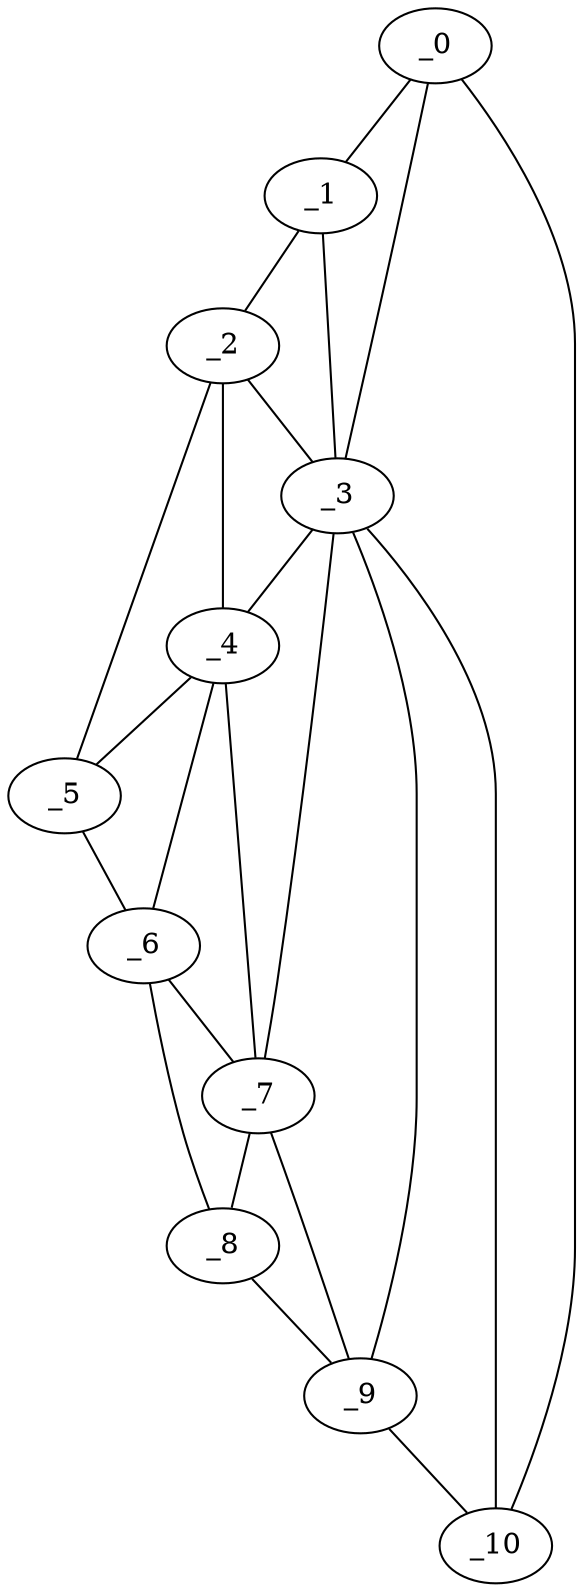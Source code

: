 graph "obj85__90.gxl" {
	_0	 [x=5,
		y=113];
	_1	 [x=6,
		y=103];
	_0 -- _1	 [valence=1];
	_3	 [x=33,
		y=68];
	_0 -- _3	 [valence=1];
	_10	 [x=124,
		y=113];
	_0 -- _10	 [valence=1];
	_2	 [x=10,
		y=63];
	_1 -- _2	 [valence=1];
	_1 -- _3	 [valence=1];
	_2 -- _3	 [valence=2];
	_4	 [x=34,
		y=50];
	_2 -- _4	 [valence=2];
	_5	 [x=37,
		y=21];
	_2 -- _5	 [valence=1];
	_3 -- _4	 [valence=2];
	_7	 [x=96,
		y=51];
	_3 -- _7	 [valence=2];
	_9	 [x=123,
		y=104];
	_3 -- _9	 [valence=1];
	_3 -- _10	 [valence=2];
	_4 -- _5	 [valence=1];
	_6	 [x=91,
		y=21];
	_4 -- _6	 [valence=2];
	_4 -- _7	 [valence=2];
	_5 -- _6	 [valence=1];
	_6 -- _7	 [valence=1];
	_8	 [x=117,
		y=65];
	_6 -- _8	 [valence=1];
	_7 -- _8	 [valence=1];
	_7 -- _9	 [valence=1];
	_8 -- _9	 [valence=1];
	_9 -- _10	 [valence=1];
}
